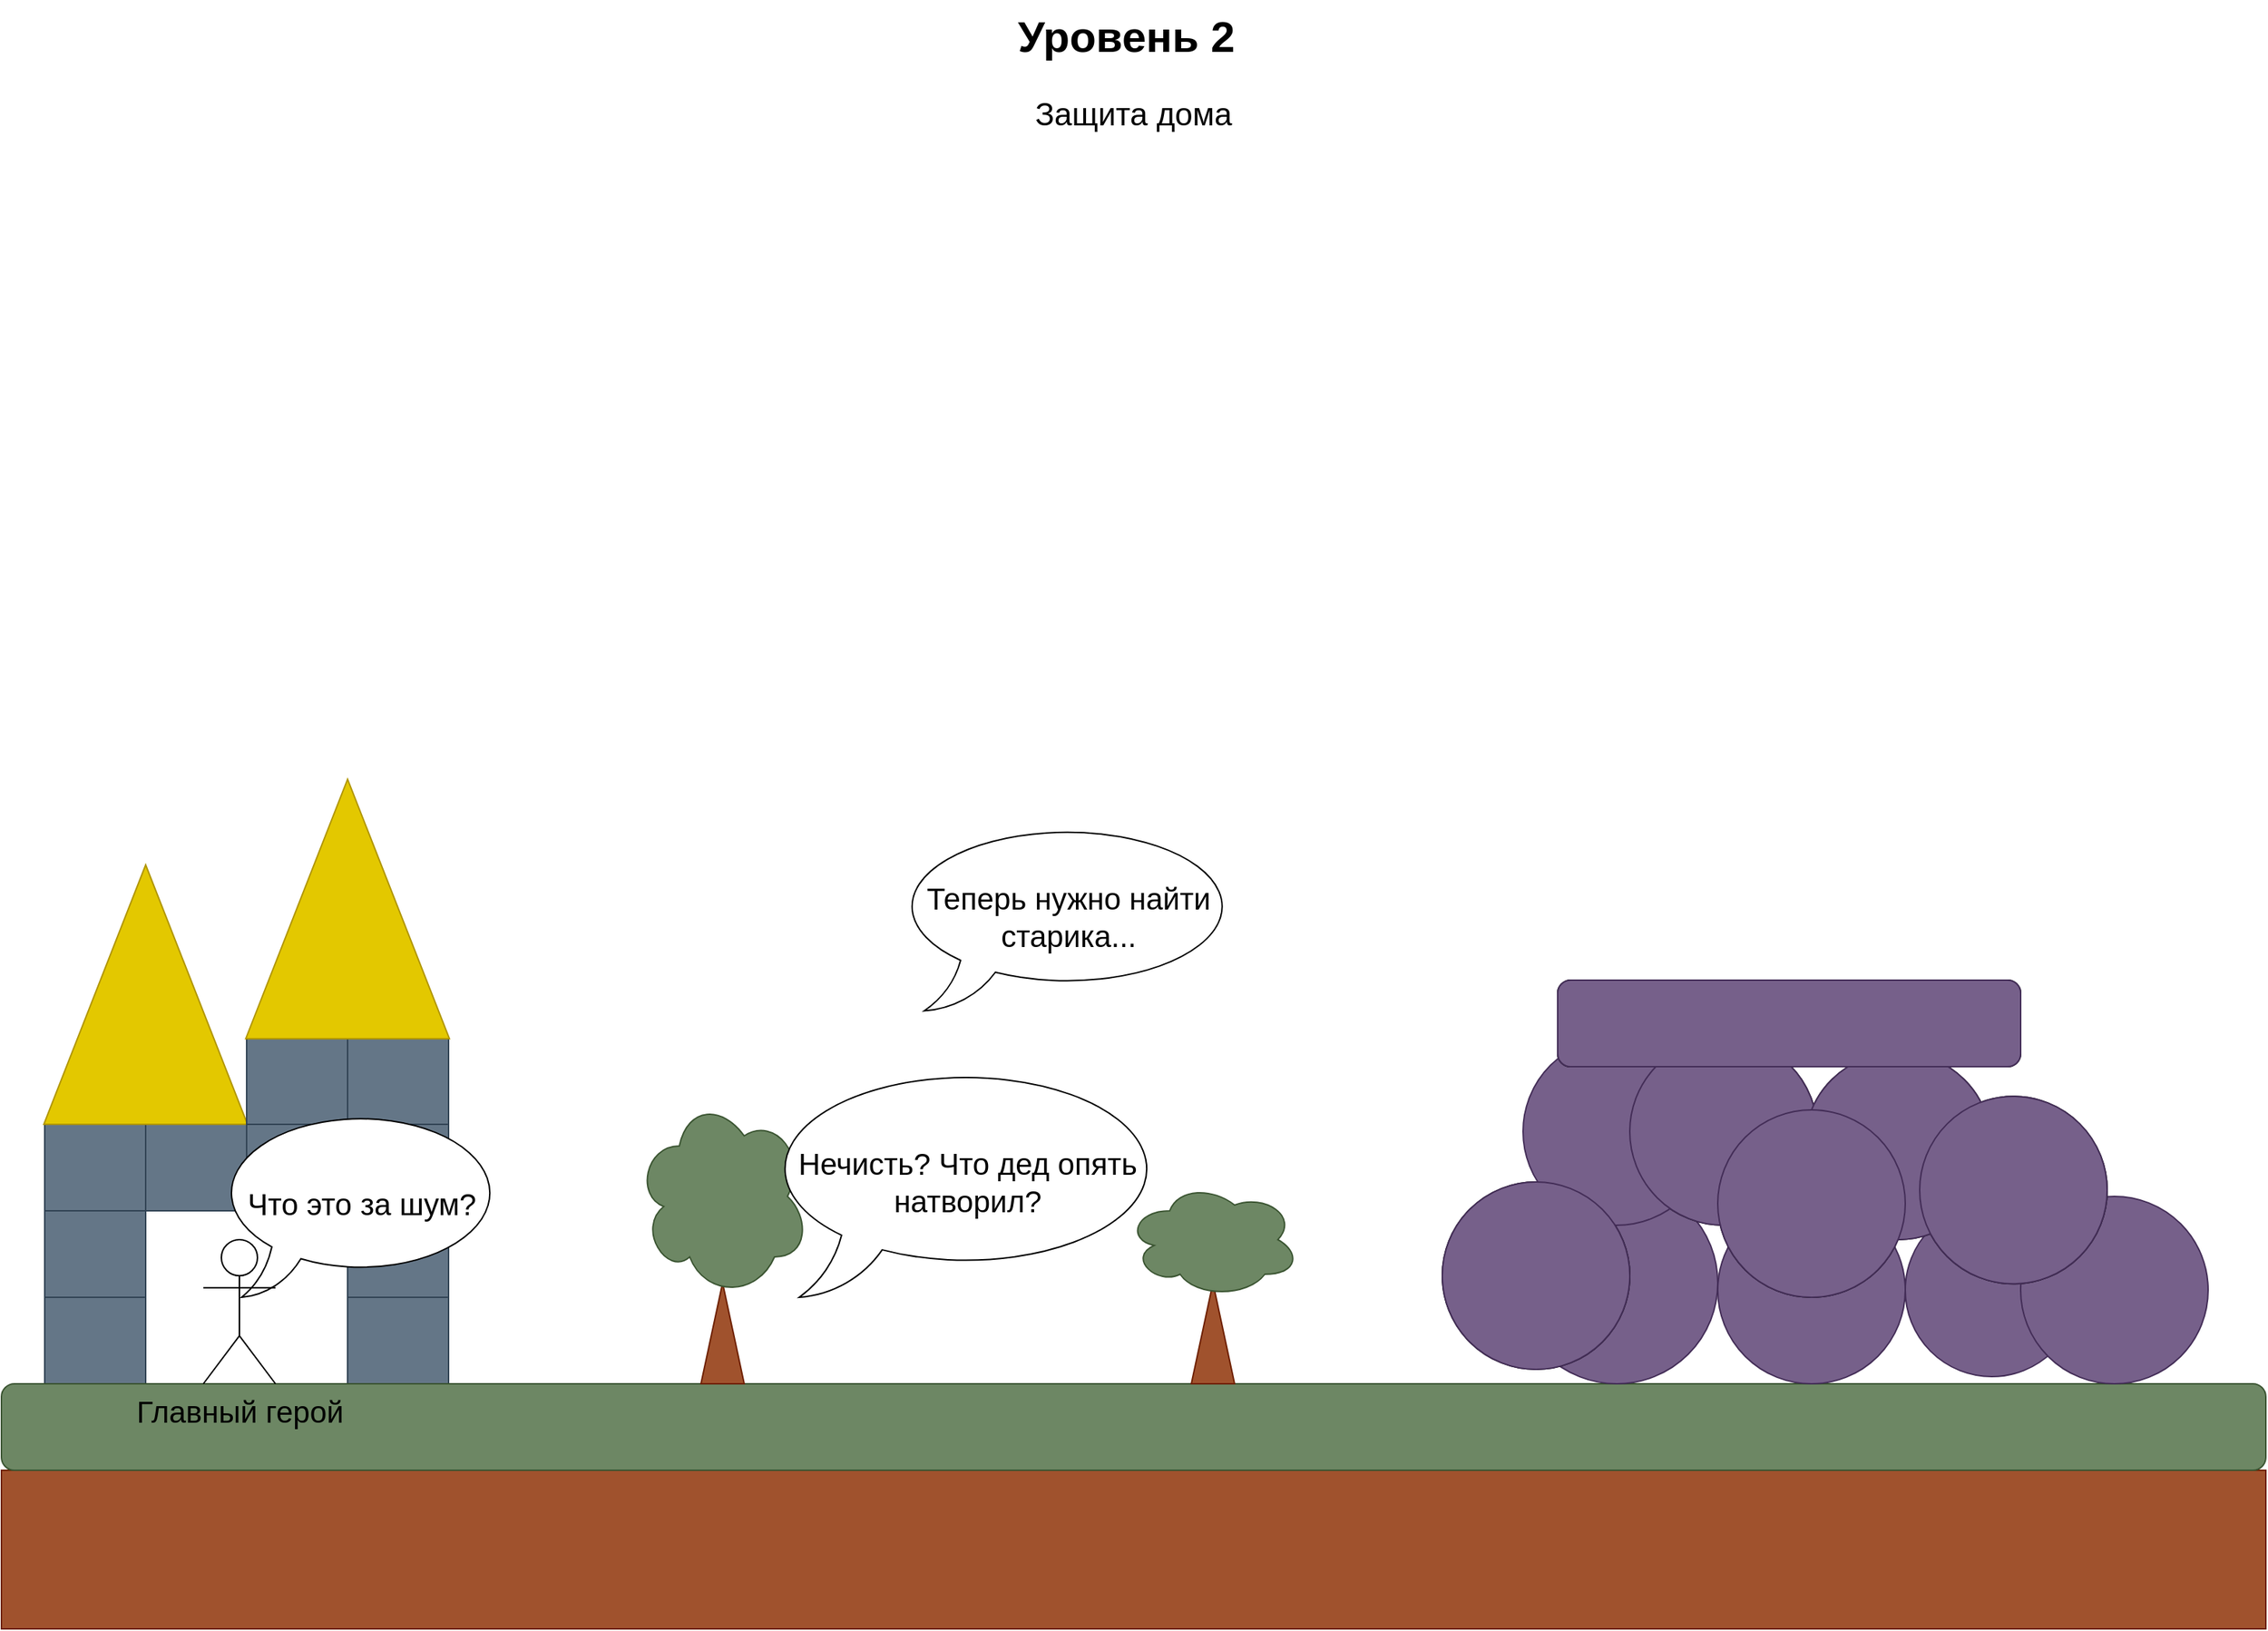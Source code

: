 <mxfile version="13.7.5" type="google"><diagram id="v5xSk3eoJannbbMk0JCd" name="Page-1"><mxGraphModel dx="3671" dy="1426" grid="1" gridSize="10" guides="1" tooltips="1" connect="1" arrows="1" fold="1" page="1" pageScale="1" pageWidth="827" pageHeight="1169" math="0" shadow="0"><root><mxCell id="0"/><mxCell id="1" parent="0"/><mxCell id="ISr3Xbv8sqLOmgsntga4-1" value="" style="rounded=0;whiteSpace=wrap;html=1;fontSize=21;fillColor=#647687;strokeColor=#314354;fontColor=#ffffff;" parent="1" vertex="1"><mxGeometry x="-750" y="920" width="70" height="60" as="geometry"/></mxCell><mxCell id="ISr3Xbv8sqLOmgsntga4-2" value="" style="rounded=0;whiteSpace=wrap;html=1;fontSize=21;fillColor=#647687;strokeColor=#314354;fontColor=#ffffff;" parent="1" vertex="1"><mxGeometry x="-750" y="860" width="70" height="60" as="geometry"/></mxCell><mxCell id="ISr3Xbv8sqLOmgsntga4-3" value="" style="rounded=0;whiteSpace=wrap;html=1;fontSize=21;fillColor=#647687;strokeColor=#314354;fontColor=#ffffff;" parent="1" vertex="1"><mxGeometry x="-750" y="800" width="70" height="60" as="geometry"/></mxCell><mxCell id="ISr3Xbv8sqLOmgsntga4-4" value="" style="rounded=0;whiteSpace=wrap;html=1;fontSize=21;fillColor=#647687;strokeColor=#314354;fontColor=#ffffff;" parent="1" vertex="1"><mxGeometry x="-680" y="800" width="70" height="60" as="geometry"/></mxCell><mxCell id="ISr3Xbv8sqLOmgsntga4-5" value="" style="rounded=0;whiteSpace=wrap;html=1;fontSize=21;fillColor=#647687;strokeColor=#314354;fontColor=#ffffff;" parent="1" vertex="1"><mxGeometry x="-610" y="800" width="70" height="60" as="geometry"/></mxCell><mxCell id="ISr3Xbv8sqLOmgsntga4-6" value="" style="rounded=0;whiteSpace=wrap;html=1;fontSize=21;fillColor=#647687;strokeColor=#314354;fontColor=#ffffff;" parent="1" vertex="1"><mxGeometry x="-540" y="800" width="70" height="60" as="geometry"/></mxCell><mxCell id="ISr3Xbv8sqLOmgsntga4-7" value="" style="rounded=0;whiteSpace=wrap;html=1;fontSize=21;fillColor=#647687;strokeColor=#314354;fontColor=#ffffff;" parent="1" vertex="1"><mxGeometry x="-540" y="860" width="70" height="60" as="geometry"/></mxCell><mxCell id="ISr3Xbv8sqLOmgsntga4-8" value="" style="rounded=0;whiteSpace=wrap;html=1;fontSize=21;fillColor=#647687;strokeColor=#314354;fontColor=#ffffff;" parent="1" vertex="1"><mxGeometry x="-540" y="920" width="70" height="60" as="geometry"/></mxCell><mxCell id="ISr3Xbv8sqLOmgsntga4-9" value="" style="triangle;whiteSpace=wrap;html=1;fontSize=21;rotation=-90;fillColor=#e3c800;strokeColor=#B09500;fontColor=#ffffff;" parent="1" vertex="1"><mxGeometry x="-770" y="639.38" width="180" height="141.25" as="geometry"/></mxCell><mxCell id="ISr3Xbv8sqLOmgsntga4-10" value="" style="rounded=0;whiteSpace=wrap;html=1;fontSize=21;fillColor=#647687;strokeColor=#314354;fontColor=#ffffff;" parent="1" vertex="1"><mxGeometry x="-610" y="740" width="70" height="60" as="geometry"/></mxCell><mxCell id="ISr3Xbv8sqLOmgsntga4-11" value="" style="rounded=0;whiteSpace=wrap;html=1;fontSize=21;fillColor=#647687;strokeColor=#314354;fontColor=#ffffff;" parent="1" vertex="1"><mxGeometry x="-540" y="740" width="70" height="60" as="geometry"/></mxCell><mxCell id="ISr3Xbv8sqLOmgsntga4-12" value="" style="triangle;whiteSpace=wrap;html=1;fontSize=21;rotation=-90;fillColor=#e3c800;strokeColor=#B09500;fontColor=#ffffff;" parent="1" vertex="1"><mxGeometry x="-630" y="580" width="180" height="141.25" as="geometry"/></mxCell><mxCell id="ISr3Xbv8sqLOmgsntga4-27" value="" style="rounded=0;whiteSpace=wrap;html=1;fontSize=21;fillColor=#a0522d;strokeColor=#6D1F00;fontColor=#ffffff;" parent="1" vertex="1"><mxGeometry x="-780" y="1040" width="1570" height="110" as="geometry"/></mxCell><mxCell id="ISr3Xbv8sqLOmgsntga4-28" value="" style="rounded=1;whiteSpace=wrap;html=1;fontSize=21;fillColor=#6d8764;strokeColor=#3A5431;fontColor=#ffffff;" parent="1" vertex="1"><mxGeometry x="-780" y="980" width="1570" height="60" as="geometry"/></mxCell><mxCell id="ISr3Xbv8sqLOmgsntga4-29" value="&lt;b&gt;&lt;font style=&quot;font-size: 30px&quot;&gt;Уровень 2&lt;/font&gt;&lt;/b&gt;" style="text;html=1;strokeColor=none;fillColor=none;align=center;verticalAlign=middle;whiteSpace=wrap;rounded=0;" parent="1" vertex="1"><mxGeometry x="-450" y="20" width="900" height="50" as="geometry"/></mxCell><mxCell id="ISr3Xbv8sqLOmgsntga4-30" value="&lt;font style=&quot;font-size: 22px&quot;&gt;Защита дома&lt;/font&gt;" style="text;html=1;strokeColor=none;fillColor=none;align=center;verticalAlign=middle;whiteSpace=wrap;rounded=0;" parent="1" vertex="1"><mxGeometry x="-170" y="80" width="350" height="40" as="geometry"/></mxCell><mxCell id="ISr3Xbv8sqLOmgsntga4-31" value="" style="ellipse;whiteSpace=wrap;html=1;aspect=fixed;fillColor=#76608a;strokeColor=#432D57;fontColor=#ffffff;" parent="1" vertex="1"><mxGeometry x="270" y="840" width="140" height="140" as="geometry"/></mxCell><mxCell id="ISr3Xbv8sqLOmgsntga4-32" value="" style="ellipse;whiteSpace=wrap;html=1;aspect=fixed;fillColor=#76608a;strokeColor=#432D57;fontColor=#ffffff;" parent="1" vertex="1"><mxGeometry x="410" y="850" width="130" height="130" as="geometry"/></mxCell><mxCell id="ISr3Xbv8sqLOmgsntga4-33" value="" style="ellipse;whiteSpace=wrap;html=1;aspect=fixed;fillColor=#76608a;strokeColor=#432D57;fontColor=#ffffff;" parent="1" vertex="1"><mxGeometry x="540" y="855" width="120" height="120" as="geometry"/></mxCell><mxCell id="ISr3Xbv8sqLOmgsntga4-34" value="" style="ellipse;whiteSpace=wrap;html=1;aspect=fixed;" parent="1" vertex="1"><mxGeometry x="349" y="740" width="130" height="130" as="geometry"/></mxCell><mxCell id="ISr3Xbv8sqLOmgsntga4-35" value="" style="ellipse;whiteSpace=wrap;html=1;aspect=fixed;" parent="1" vertex="1"><mxGeometry x="470" y="750" width="130" height="130" as="geometry"/></mxCell><mxCell id="ISr3Xbv8sqLOmgsntga4-36" value="" style="ellipse;whiteSpace=wrap;html=1;aspect=fixed;" parent="1" vertex="1"><mxGeometry x="219" y="840" width="130" height="130" as="geometry"/></mxCell><mxCell id="ISr3Xbv8sqLOmgsntga4-37" value="" style="ellipse;whiteSpace=wrap;html=1;aspect=fixed;fillColor=#76608a;strokeColor=#432D57;fontColor=#ffffff;" parent="1" vertex="1"><mxGeometry x="275" y="740" width="130" height="130" as="geometry"/></mxCell><mxCell id="ISr3Xbv8sqLOmgsntga4-38" value="" style="ellipse;whiteSpace=wrap;html=1;aspect=fixed;" parent="1" vertex="1"><mxGeometry x="410" y="790" width="130" height="130" as="geometry"/></mxCell><mxCell id="ISr3Xbv8sqLOmgsntga4-39" value="" style="ellipse;whiteSpace=wrap;html=1;aspect=fixed;fillColor=#76608a;strokeColor=#432D57;fontColor=#ffffff;" parent="1" vertex="1"><mxGeometry x="620" y="850" width="130" height="130" as="geometry"/></mxCell><mxCell id="ISr3Xbv8sqLOmgsntga4-40" value="" style="ellipse;whiteSpace=wrap;html=1;aspect=fixed;" parent="1" vertex="1"><mxGeometry x="550" y="780.63" width="130" height="130" as="geometry"/></mxCell><mxCell id="ISr3Xbv8sqLOmgsntga4-41" value="" style="rounded=1;whiteSpace=wrap;html=1;" parent="1" vertex="1"><mxGeometry x="299" y="700" width="321" height="60" as="geometry"/></mxCell><mxCell id="ISr3Xbv8sqLOmgsntga4-42" value="&lt;font style=&quot;font-size: 21px&quot;&gt;Что это за шум?&lt;/font&gt;" style="whiteSpace=wrap;html=1;shape=mxgraph.basic.oval_callout" parent="1" vertex="1"><mxGeometry x="-630" y="790" width="200" height="130" as="geometry"/></mxCell><mxCell id="ISr3Xbv8sqLOmgsntga4-45" value="&lt;span style=&quot;font-size: 21px&quot;&gt;Теперь нужно найти старика...&lt;/span&gt;" style="whiteSpace=wrap;html=1;shape=mxgraph.basic.oval_callout" parent="1" vertex="1"><mxGeometry x="-160" y="591.25" width="240" height="130" as="geometry"/></mxCell><mxCell id="ISr3Xbv8sqLOmgsntga4-46" value="Главный герой" style="shape=umlActor;verticalLabelPosition=bottom;verticalAlign=top;html=1;outlineConnect=0;fontSize=21;" parent="1" vertex="1"><mxGeometry x="-640" y="880" width="50" height="100" as="geometry"/></mxCell><mxCell id="ISr3Xbv8sqLOmgsntga4-47" value="" style="triangle;whiteSpace=wrap;html=1;fontSize=21;rotation=-90;fillColor=#a0522d;strokeColor=#6D1F00;fontColor=#ffffff;" parent="1" vertex="1"><mxGeometry x="25" y="930" width="70" height="30" as="geometry"/></mxCell><mxCell id="ISr3Xbv8sqLOmgsntga4-48" value="" style="ellipse;shape=cloud;whiteSpace=wrap;html=1;fontSize=21;fillColor=#6d8764;strokeColor=#3A5431;fontColor=#ffffff;" parent="1" vertex="1"><mxGeometry y="840" width="120" height="80" as="geometry"/></mxCell><mxCell id="ISr3Xbv8sqLOmgsntga4-49" value="" style="triangle;whiteSpace=wrap;html=1;fontSize=21;rotation=-90;fillColor=#a0522d;strokeColor=#6D1F00;fontColor=#ffffff;" parent="1" vertex="1"><mxGeometry x="-315" y="930" width="70" height="30" as="geometry"/></mxCell><mxCell id="ISr3Xbv8sqLOmgsntga4-50" value="" style="ellipse;shape=cloud;whiteSpace=wrap;html=1;fontSize=21;fillColor=#6d8764;strokeColor=#3A5431;fontColor=#ffffff;" parent="1" vertex="1"><mxGeometry x="-340" y="780" width="120" height="140" as="geometry"/></mxCell><mxCell id="LcAUEMH6a8vdliOv_JA3-1" value="" style="ellipse;whiteSpace=wrap;html=1;aspect=fixed;fillColor=#76608a;strokeColor=#432D57;fontColor=#ffffff;" parent="1" vertex="1"><mxGeometry x="349" y="740" width="130" height="130" as="geometry"/></mxCell><mxCell id="LcAUEMH6a8vdliOv_JA3-2" value="" style="ellipse;whiteSpace=wrap;html=1;aspect=fixed;fillColor=#76608a;strokeColor=#432D57;fontColor=#ffffff;" parent="1" vertex="1"><mxGeometry x="470" y="750" width="130" height="130" as="geometry"/></mxCell><mxCell id="LcAUEMH6a8vdliOv_JA3-3" value="" style="ellipse;whiteSpace=wrap;html=1;aspect=fixed;fillColor=#76608a;strokeColor=#432D57;fontColor=#ffffff;" parent="1" vertex="1"><mxGeometry x="410" y="790" width="130" height="130" as="geometry"/></mxCell><mxCell id="LcAUEMH6a8vdliOv_JA3-4" value="" style="ellipse;whiteSpace=wrap;html=1;aspect=fixed;fillColor=#76608a;strokeColor=#432D57;fontColor=#ffffff;" parent="1" vertex="1"><mxGeometry x="550" y="780.63" width="130" height="130" as="geometry"/></mxCell><mxCell id="LcAUEMH6a8vdliOv_JA3-5" value="" style="rounded=1;whiteSpace=wrap;html=1;fillColor=#76608a;strokeColor=#432D57;fontColor=#ffffff;" parent="1" vertex="1"><mxGeometry x="299" y="700" width="321" height="60" as="geometry"/></mxCell><mxCell id="LcAUEMH6a8vdliOv_JA3-6" value="" style="ellipse;whiteSpace=wrap;html=1;aspect=fixed;fillColor=#76608a;strokeColor=#432D57;fontColor=#ffffff;" parent="1" vertex="1"><mxGeometry x="219" y="840" width="130" height="130" as="geometry"/></mxCell><mxCell id="ISr3Xbv8sqLOmgsntga4-43" value="&lt;span style=&quot;font-size: 21px&quot;&gt;Нечисть? Что дед опять натворил?&lt;/span&gt;" style="whiteSpace=wrap;html=1;shape=mxgraph.basic.oval_callout" parent="1" vertex="1"><mxGeometry x="-250" y="760" width="280" height="160" as="geometry"/></mxCell></root></mxGraphModel></diagram></mxfile>